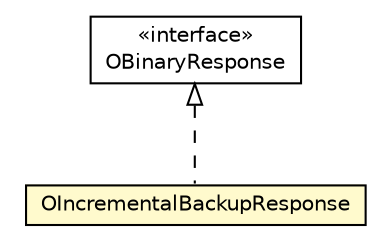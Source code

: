 #!/usr/local/bin/dot
#
# Class diagram 
# Generated by UMLGraph version R5_6-24-gf6e263 (http://www.umlgraph.org/)
#

digraph G {
	edge [fontname="Helvetica",fontsize=10,labelfontname="Helvetica",labelfontsize=10];
	node [fontname="Helvetica",fontsize=10,shape=plaintext];
	nodesep=0.25;
	ranksep=0.5;
	// com.orientechnologies.orient.client.remote.OBinaryResponse
	c3766042 [label=<<table title="com.orientechnologies.orient.client.remote.OBinaryResponse" border="0" cellborder="1" cellspacing="0" cellpadding="2" port="p" href="../OBinaryResponse.html">
		<tr><td><table border="0" cellspacing="0" cellpadding="1">
<tr><td align="center" balign="center"> &#171;interface&#187; </td></tr>
<tr><td align="center" balign="center"> OBinaryResponse </td></tr>
		</table></td></tr>
		</table>>, URL="../OBinaryResponse.html", fontname="Helvetica", fontcolor="black", fontsize=10.0];
	// com.orientechnologies.orient.client.remote.message.OIncrementalBackupResponse
	c3766172 [label=<<table title="com.orientechnologies.orient.client.remote.message.OIncrementalBackupResponse" border="0" cellborder="1" cellspacing="0" cellpadding="2" port="p" bgcolor="lemonChiffon" href="./OIncrementalBackupResponse.html">
		<tr><td><table border="0" cellspacing="0" cellpadding="1">
<tr><td align="center" balign="center"> OIncrementalBackupResponse </td></tr>
		</table></td></tr>
		</table>>, URL="./OIncrementalBackupResponse.html", fontname="Helvetica", fontcolor="black", fontsize=10.0];
	//com.orientechnologies.orient.client.remote.message.OIncrementalBackupResponse implements com.orientechnologies.orient.client.remote.OBinaryResponse
	c3766042:p -> c3766172:p [dir=back,arrowtail=empty,style=dashed];
}


